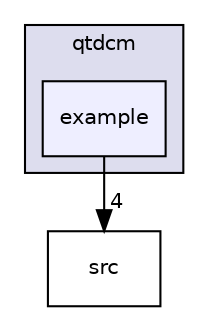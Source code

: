digraph "/home/aabadie/softs/src/qtdcm/example" {
  compound=true
  node [ fontsize="10", fontname="Helvetica"];
  edge [ labelfontsize="10", labelfontname="Helvetica"];
  subgraph clusterdir_39e4254f8ffa8363579d72567b3b0afc {
    graph [ bgcolor="#ddddee", pencolor="black", label="qtdcm" fontname="Helvetica", fontsize="10", URL="dir_39e4254f8ffa8363579d72567b3b0afc.html"]
  dir_9a88ff74c0e877a6de5cd1cf906885a0 [shape=box, label="example", style="filled", fillcolor="#eeeeff", pencolor="black", URL="dir_9a88ff74c0e877a6de5cd1cf906885a0.html"];
  }
  dir_2596d9a8efdf40e665d57a04af220597 [shape=box label="src" URL="dir_2596d9a8efdf40e665d57a04af220597.html"];
  dir_9a88ff74c0e877a6de5cd1cf906885a0->dir_2596d9a8efdf40e665d57a04af220597 [headlabel="4", labeldistance=1.5 headhref="dir_000003_000004.html"];
}

